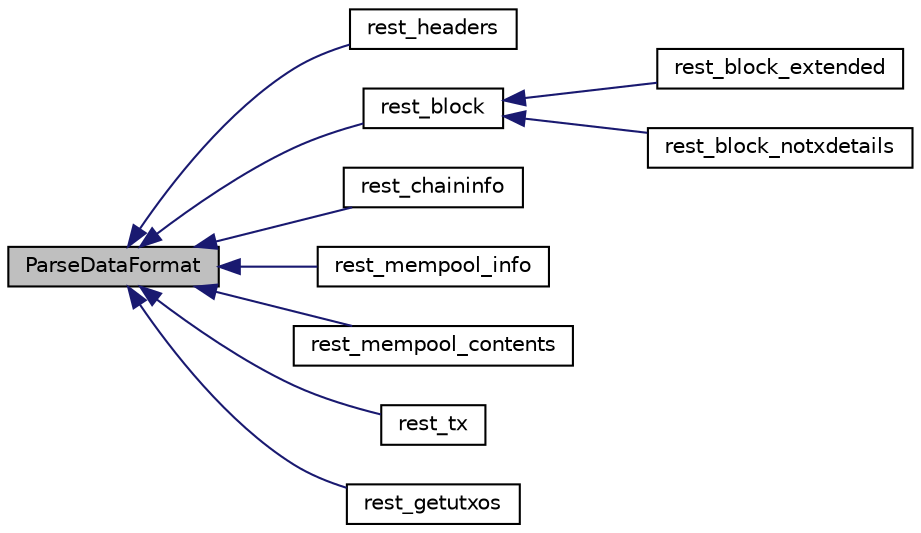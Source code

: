 digraph "ParseDataFormat"
{
  edge [fontname="Helvetica",fontsize="10",labelfontname="Helvetica",labelfontsize="10"];
  node [fontname="Helvetica",fontsize="10",shape=record];
  rankdir="LR";
  Node69 [label="ParseDataFormat",height=0.2,width=0.4,color="black", fillcolor="grey75", style="filled", fontcolor="black"];
  Node69 -> Node70 [dir="back",color="midnightblue",fontsize="10",style="solid",fontname="Helvetica"];
  Node70 [label="rest_headers",height=0.2,width=0.4,color="black", fillcolor="white", style="filled",URL="$d8/d04/rest_8cpp.html#a6155083969f391810ef103732f50793a"];
  Node69 -> Node71 [dir="back",color="midnightblue",fontsize="10",style="solid",fontname="Helvetica"];
  Node71 [label="rest_block",height=0.2,width=0.4,color="black", fillcolor="white", style="filled",URL="$d8/d04/rest_8cpp.html#a99e4aae76e1b90f996cf7c24b5281464"];
  Node71 -> Node72 [dir="back",color="midnightblue",fontsize="10",style="solid",fontname="Helvetica"];
  Node72 [label="rest_block_extended",height=0.2,width=0.4,color="black", fillcolor="white", style="filled",URL="$d8/d04/rest_8cpp.html#af08858ee3c5d6236db44a62c423e0c0e"];
  Node71 -> Node73 [dir="back",color="midnightblue",fontsize="10",style="solid",fontname="Helvetica"];
  Node73 [label="rest_block_notxdetails",height=0.2,width=0.4,color="black", fillcolor="white", style="filled",URL="$d8/d04/rest_8cpp.html#acf422a3f71f1fd9963d6c65517bbb654"];
  Node69 -> Node74 [dir="back",color="midnightblue",fontsize="10",style="solid",fontname="Helvetica"];
  Node74 [label="rest_chaininfo",height=0.2,width=0.4,color="black", fillcolor="white", style="filled",URL="$d8/d04/rest_8cpp.html#a2d5e5b8fcc408d3b9090669e26ea371f"];
  Node69 -> Node75 [dir="back",color="midnightblue",fontsize="10",style="solid",fontname="Helvetica"];
  Node75 [label="rest_mempool_info",height=0.2,width=0.4,color="black", fillcolor="white", style="filled",URL="$d8/d04/rest_8cpp.html#a95be418afb3efa483178e6681bdd54f9"];
  Node69 -> Node76 [dir="back",color="midnightblue",fontsize="10",style="solid",fontname="Helvetica"];
  Node76 [label="rest_mempool_contents",height=0.2,width=0.4,color="black", fillcolor="white", style="filled",URL="$d8/d04/rest_8cpp.html#a6815254c821b53d9bfb4fa95d8295b15"];
  Node69 -> Node77 [dir="back",color="midnightblue",fontsize="10",style="solid",fontname="Helvetica"];
  Node77 [label="rest_tx",height=0.2,width=0.4,color="black", fillcolor="white", style="filled",URL="$d8/d04/rest_8cpp.html#a6a40ed64db0199226195920c9e92ac33"];
  Node69 -> Node78 [dir="back",color="midnightblue",fontsize="10",style="solid",fontname="Helvetica"];
  Node78 [label="rest_getutxos",height=0.2,width=0.4,color="black", fillcolor="white", style="filled",URL="$d8/d04/rest_8cpp.html#a1e87e488337475c6260de93cbf181b31"];
}

